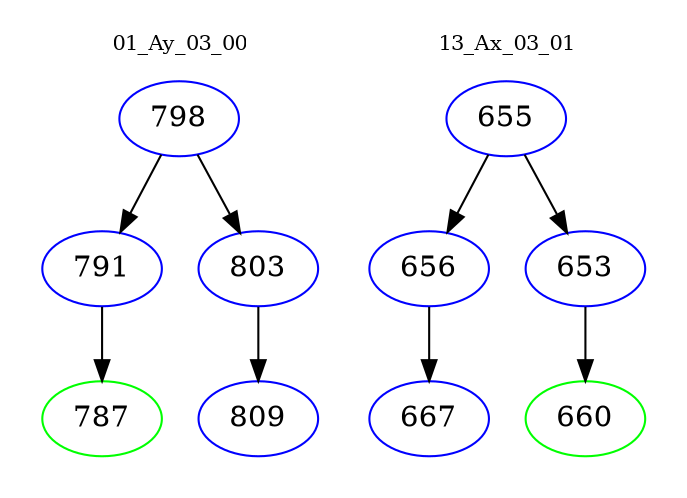 digraph{
subgraph cluster_0 {
color = white
label = "01_Ay_03_00";
fontsize=10;
T0_798 [label="798", color="blue"]
T0_798 -> T0_791 [color="black"]
T0_791 [label="791", color="blue"]
T0_791 -> T0_787 [color="black"]
T0_787 [label="787", color="green"]
T0_798 -> T0_803 [color="black"]
T0_803 [label="803", color="blue"]
T0_803 -> T0_809 [color="black"]
T0_809 [label="809", color="blue"]
}
subgraph cluster_1 {
color = white
label = "13_Ax_03_01";
fontsize=10;
T1_655 [label="655", color="blue"]
T1_655 -> T1_656 [color="black"]
T1_656 [label="656", color="blue"]
T1_656 -> T1_667 [color="black"]
T1_667 [label="667", color="blue"]
T1_655 -> T1_653 [color="black"]
T1_653 [label="653", color="blue"]
T1_653 -> T1_660 [color="black"]
T1_660 [label="660", color="green"]
}
}

